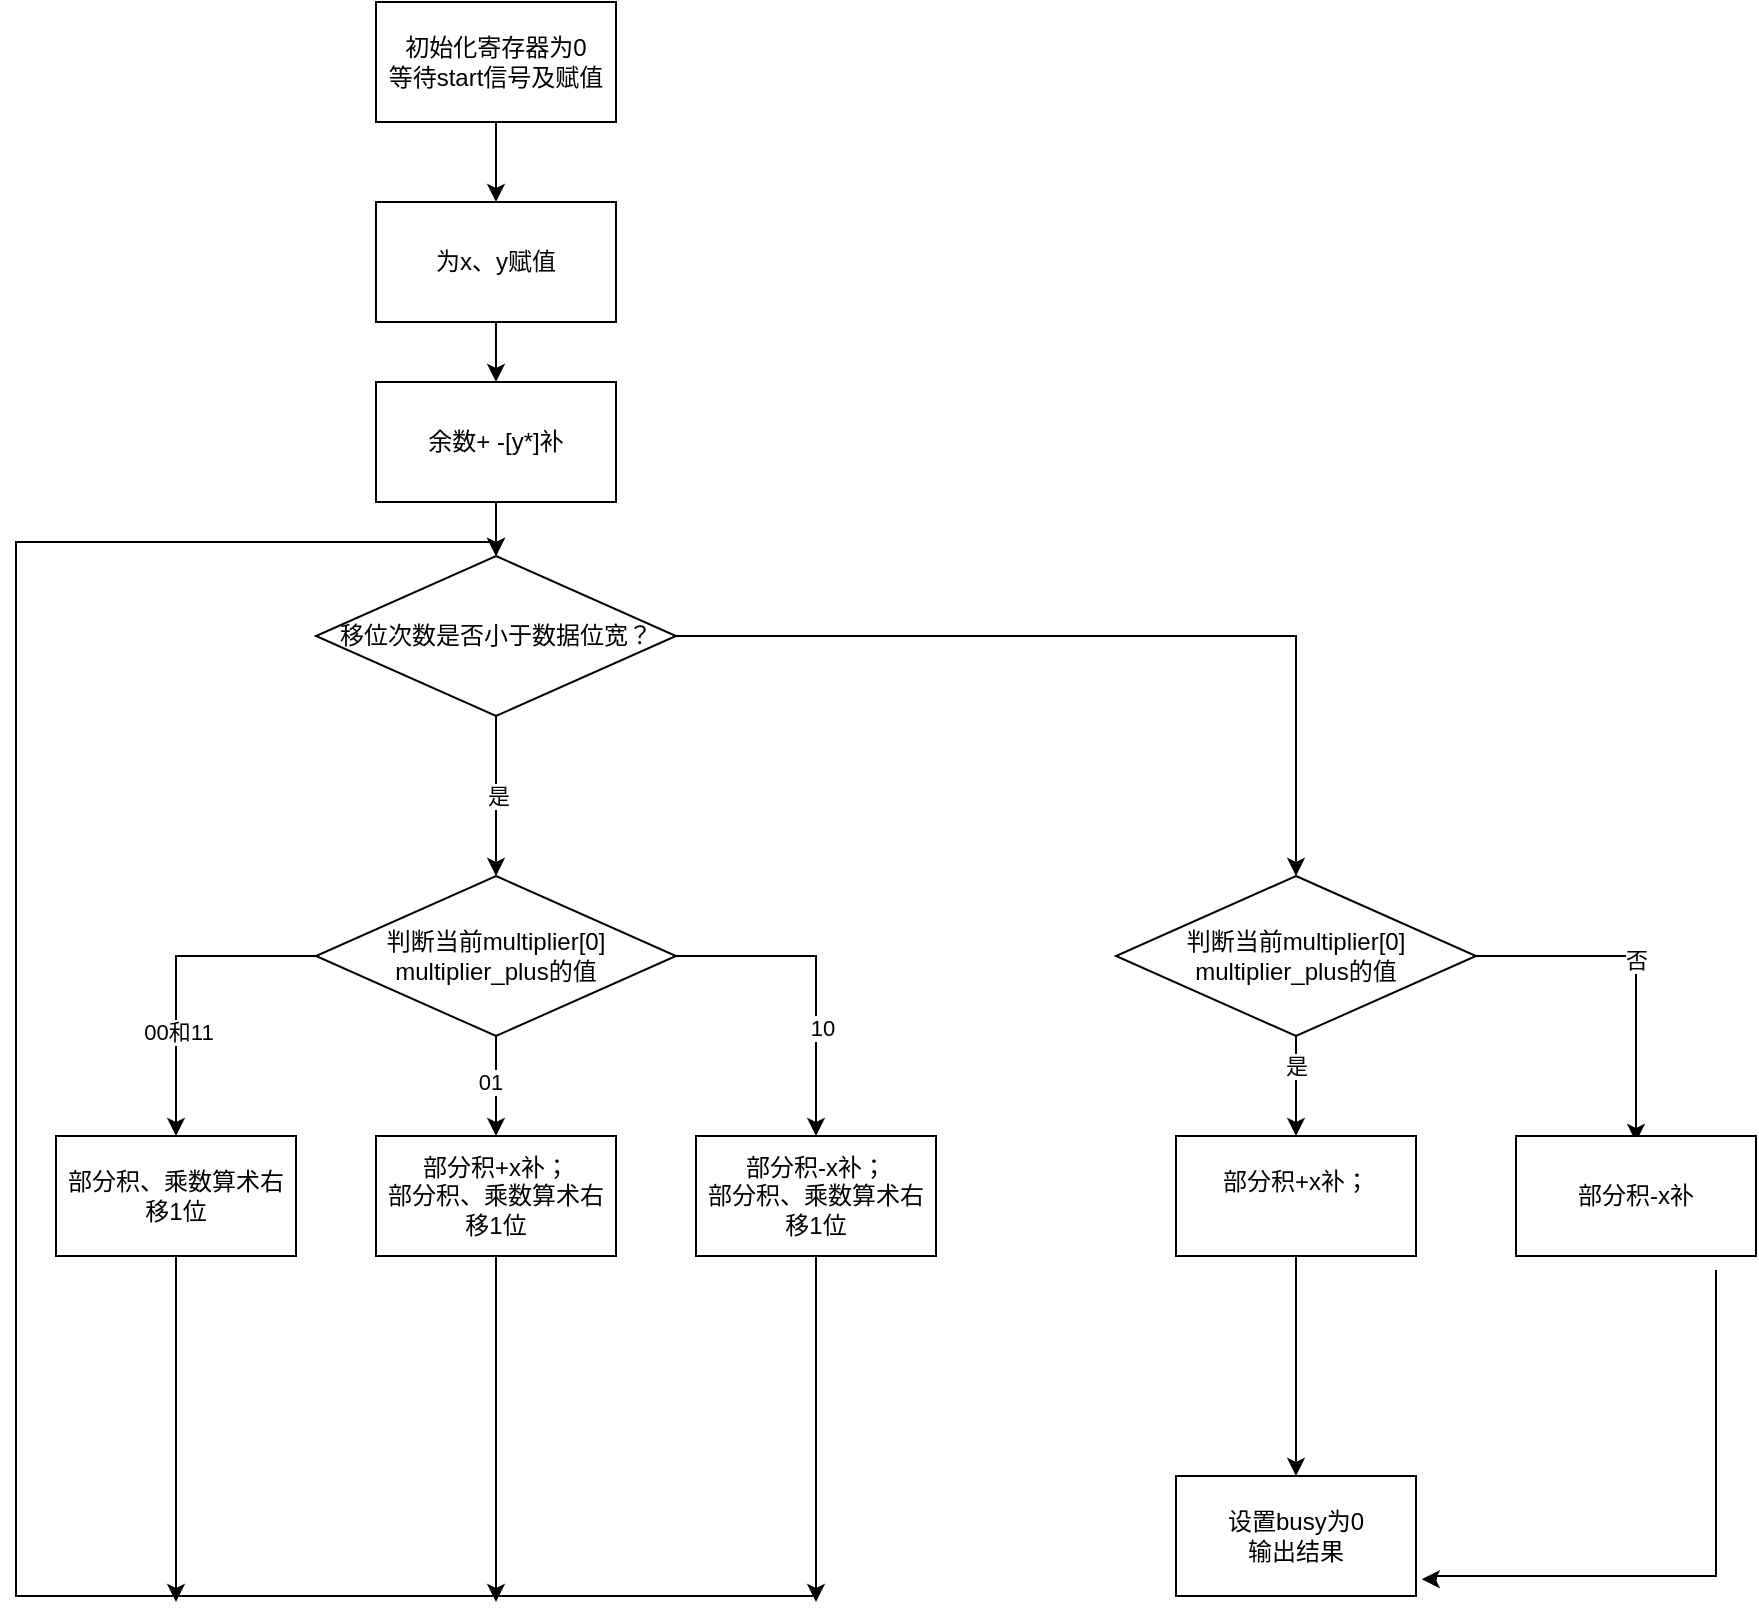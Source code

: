 <mxfile version="24.5.2" type="github">
  <diagram name="第 1 页" id="ti7OxOrkR3i0LKEO_s68">
    <mxGraphModel dx="2257" dy="1414" grid="1" gridSize="10" guides="1" tooltips="1" connect="1" arrows="1" fold="1" page="1" pageScale="1" pageWidth="1169" pageHeight="827" math="0" shadow="0">
      <root>
        <mxCell id="0" />
        <mxCell id="1" parent="0" />
        <mxCell id="pqfTvtI4yhCtLm114-ir-30" style="edgeStyle=orthogonalEdgeStyle;rounded=0;orthogonalLoop=1;jettySize=auto;html=1;exitX=0.5;exitY=1;exitDx=0;exitDy=0;entryX=0.5;entryY=0;entryDx=0;entryDy=0;" parent="1" source="pqfTvtI4yhCtLm114-ir-2" target="pqfTvtI4yhCtLm114-ir-13" edge="1">
          <mxGeometry relative="1" as="geometry" />
        </mxCell>
        <mxCell id="pqfTvtI4yhCtLm114-ir-31" value="01" style="edgeLabel;html=1;align=center;verticalAlign=middle;resizable=0;points=[];" parent="pqfTvtI4yhCtLm114-ir-30" vertex="1" connectable="0">
          <mxGeometry x="-0.084" y="-3" relative="1" as="geometry">
            <mxPoint as="offset" />
          </mxGeometry>
        </mxCell>
        <mxCell id="pqfTvtI4yhCtLm114-ir-32" style="edgeStyle=orthogonalEdgeStyle;rounded=0;orthogonalLoop=1;jettySize=auto;html=1;exitX=1;exitY=0.5;exitDx=0;exitDy=0;" parent="1" source="pqfTvtI4yhCtLm114-ir-2" target="pqfTvtI4yhCtLm114-ir-4" edge="1">
          <mxGeometry relative="1" as="geometry" />
        </mxCell>
        <mxCell id="pqfTvtI4yhCtLm114-ir-33" value="10" style="edgeLabel;html=1;align=center;verticalAlign=middle;resizable=0;points=[];" parent="pqfTvtI4yhCtLm114-ir-32" vertex="1" connectable="0">
          <mxGeometry x="0.324" y="3" relative="1" as="geometry">
            <mxPoint as="offset" />
          </mxGeometry>
        </mxCell>
        <mxCell id="NtWvuTqZHZV_7nu2-nWf-2" style="edgeStyle=orthogonalEdgeStyle;rounded=0;orthogonalLoop=1;jettySize=auto;html=1;" edge="1" parent="1" source="pqfTvtI4yhCtLm114-ir-2" target="NtWvuTqZHZV_7nu2-nWf-3">
          <mxGeometry relative="1" as="geometry">
            <mxPoint x="240" y="600" as="targetPoint" />
          </mxGeometry>
        </mxCell>
        <mxCell id="NtWvuTqZHZV_7nu2-nWf-4" value="00和11" style="edgeLabel;html=1;align=center;verticalAlign=middle;resizable=0;points=[];" vertex="1" connectable="0" parent="NtWvuTqZHZV_7nu2-nWf-2">
          <mxGeometry x="0.348" y="1" relative="1" as="geometry">
            <mxPoint as="offset" />
          </mxGeometry>
        </mxCell>
        <mxCell id="pqfTvtI4yhCtLm114-ir-2" value="判断当前multiplier[0] multiplier_plus的值" style="rhombus;whiteSpace=wrap;html=1;rounded=0;" parent="1" vertex="1">
          <mxGeometry x="310" y="467" width="180" height="80" as="geometry" />
        </mxCell>
        <mxCell id="pqfTvtI4yhCtLm114-ir-48" style="edgeStyle=orthogonalEdgeStyle;rounded=0;orthogonalLoop=1;jettySize=auto;html=1;exitX=0.5;exitY=1;exitDx=0;exitDy=0;" parent="1" source="pqfTvtI4yhCtLm114-ir-4" edge="1">
          <mxGeometry relative="1" as="geometry">
            <mxPoint x="560" y="830" as="targetPoint" />
          </mxGeometry>
        </mxCell>
        <mxCell id="pqfTvtI4yhCtLm114-ir-4" value="部分积-x补；&lt;div&gt;部分积、乘数算术右移1位&lt;/div&gt;" style="whiteSpace=wrap;html=1;rounded=0;" parent="1" vertex="1">
          <mxGeometry x="500" y="597" width="120" height="60" as="geometry" />
        </mxCell>
        <mxCell id="pqfTvtI4yhCtLm114-ir-49" style="edgeStyle=orthogonalEdgeStyle;rounded=0;orthogonalLoop=1;jettySize=auto;html=1;exitX=0.5;exitY=1;exitDx=0;exitDy=0;" parent="1" source="pqfTvtI4yhCtLm114-ir-13" edge="1">
          <mxGeometry relative="1" as="geometry">
            <mxPoint x="400" y="830" as="targetPoint" />
          </mxGeometry>
        </mxCell>
        <mxCell id="pqfTvtI4yhCtLm114-ir-13" value="部分积+x补；&lt;div&gt;部分积、乘数算术右移1位&lt;/div&gt;" style="rounded=0;whiteSpace=wrap;html=1;" parent="1" vertex="1">
          <mxGeometry x="340" y="597" width="120" height="60" as="geometry" />
        </mxCell>
        <mxCell id="pqfTvtI4yhCtLm114-ir-50" style="edgeStyle=orthogonalEdgeStyle;rounded=0;orthogonalLoop=1;jettySize=auto;html=1;exitX=0.5;exitY=1;exitDx=0;exitDy=0;entryX=0.5;entryY=0;entryDx=0;entryDy=0;" parent="1" source="pqfTvtI4yhCtLm114-ir-18" target="pqfTvtI4yhCtLm114-ir-2" edge="1">
          <mxGeometry relative="1" as="geometry" />
        </mxCell>
        <mxCell id="pqfTvtI4yhCtLm114-ir-51" value="是" style="edgeLabel;html=1;align=center;verticalAlign=middle;resizable=0;points=[];" parent="pqfTvtI4yhCtLm114-ir-50" vertex="1" connectable="0">
          <mxGeometry y="1" relative="1" as="geometry">
            <mxPoint as="offset" />
          </mxGeometry>
        </mxCell>
        <mxCell id="pqfTvtI4yhCtLm114-ir-53" style="edgeStyle=orthogonalEdgeStyle;rounded=0;orthogonalLoop=1;jettySize=auto;html=1;exitX=1;exitY=0.5;exitDx=0;exitDy=0;" parent="1" source="pqfTvtI4yhCtLm114-ir-18" target="pqfTvtI4yhCtLm114-ir-54" edge="1">
          <mxGeometry relative="1" as="geometry">
            <mxPoint x="840" y="477" as="targetPoint" />
            <Array as="points">
              <mxPoint x="800" y="347" />
            </Array>
          </mxGeometry>
        </mxCell>
        <mxCell id="pqfTvtI4yhCtLm114-ir-18" value="移位次数是否小于数据位宽？" style="rhombus;whiteSpace=wrap;html=1;" parent="1" vertex="1">
          <mxGeometry x="310" y="307" width="180" height="80" as="geometry" />
        </mxCell>
        <mxCell id="pqfTvtI4yhCtLm114-ir-66" style="edgeStyle=orthogonalEdgeStyle;rounded=0;orthogonalLoop=1;jettySize=auto;html=1;entryX=0.5;entryY=0;entryDx=0;entryDy=0;" parent="1" source="pqfTvtI4yhCtLm114-ir-21" target="pqfTvtI4yhCtLm114-ir-18" edge="1">
          <mxGeometry relative="1" as="geometry" />
        </mxCell>
        <mxCell id="pqfTvtI4yhCtLm114-ir-21" value="余数+ -[y*]补" style="rounded=0;whiteSpace=wrap;html=1;" parent="1" vertex="1">
          <mxGeometry x="340" y="220" width="120" height="60" as="geometry" />
        </mxCell>
        <mxCell id="pqfTvtI4yhCtLm114-ir-64" style="edgeStyle=orthogonalEdgeStyle;rounded=0;orthogonalLoop=1;jettySize=auto;html=1;exitX=0.5;exitY=1;exitDx=0;exitDy=0;" parent="1" target="pqfTvtI4yhCtLm114-ir-18" edge="1">
          <mxGeometry relative="1" as="geometry">
            <mxPoint x="400" y="310" as="targetPoint" />
            <Array as="points">
              <mxPoint x="560" y="827" />
              <mxPoint x="160" y="827" />
              <mxPoint x="160" y="300" />
              <mxPoint x="400" y="300" />
            </Array>
            <mxPoint x="560" y="737" as="sourcePoint" />
          </mxGeometry>
        </mxCell>
        <mxCell id="pqfTvtI4yhCtLm114-ir-57" style="edgeStyle=orthogonalEdgeStyle;rounded=0;orthogonalLoop=1;jettySize=auto;html=1;exitX=0.5;exitY=1;exitDx=0;exitDy=0;entryX=0.5;entryY=0;entryDx=0;entryDy=0;" parent="1" source="pqfTvtI4yhCtLm114-ir-54" target="pqfTvtI4yhCtLm114-ir-56" edge="1">
          <mxGeometry relative="1" as="geometry" />
        </mxCell>
        <mxCell id="pqfTvtI4yhCtLm114-ir-58" value="是" style="edgeLabel;html=1;align=center;verticalAlign=middle;resizable=0;points=[];" parent="pqfTvtI4yhCtLm114-ir-57" vertex="1" connectable="0">
          <mxGeometry x="-0.401" relative="1" as="geometry">
            <mxPoint as="offset" />
          </mxGeometry>
        </mxCell>
        <mxCell id="pqfTvtI4yhCtLm114-ir-61" style="edgeStyle=orthogonalEdgeStyle;rounded=0;orthogonalLoop=1;jettySize=auto;html=1;" parent="1" source="pqfTvtI4yhCtLm114-ir-54" edge="1">
          <mxGeometry relative="1" as="geometry">
            <Array as="points">
              <mxPoint x="970" y="507" />
            </Array>
            <mxPoint x="970" y="600" as="targetPoint" />
          </mxGeometry>
        </mxCell>
        <mxCell id="pqfTvtI4yhCtLm114-ir-62" value="否" style="edgeLabel;html=1;align=center;verticalAlign=middle;resizable=0;points=[];" parent="pqfTvtI4yhCtLm114-ir-61" vertex="1" connectable="0">
          <mxGeometry x="-0.057" relative="1" as="geometry">
            <mxPoint as="offset" />
          </mxGeometry>
        </mxCell>
        <mxCell id="pqfTvtI4yhCtLm114-ir-54" value="判断当前multiplier[0] multiplier_plus的值" style="rhombus;whiteSpace=wrap;html=1;" parent="1" vertex="1">
          <mxGeometry x="710" y="467" width="180" height="80" as="geometry" />
        </mxCell>
        <mxCell id="pqfTvtI4yhCtLm114-ir-59" style="edgeStyle=orthogonalEdgeStyle;rounded=0;orthogonalLoop=1;jettySize=auto;html=1;exitX=0.5;exitY=1;exitDx=0;exitDy=0;" parent="1" source="pqfTvtI4yhCtLm114-ir-56" target="pqfTvtI4yhCtLm114-ir-60" edge="1">
          <mxGeometry relative="1" as="geometry">
            <mxPoint x="850" y="747" as="targetPoint" />
          </mxGeometry>
        </mxCell>
        <mxCell id="pqfTvtI4yhCtLm114-ir-56" value="部分积+x补；&lt;div&gt;&lt;br&gt;&lt;/div&gt;" style="rounded=0;whiteSpace=wrap;html=1;" parent="1" vertex="1">
          <mxGeometry x="740" y="597" width="120" height="60" as="geometry" />
        </mxCell>
        <mxCell id="pqfTvtI4yhCtLm114-ir-60" value="设置busy为0&lt;div&gt;输出结果&lt;/div&gt;" style="rounded=0;whiteSpace=wrap;html=1;" parent="1" vertex="1">
          <mxGeometry x="740" y="767" width="120" height="60" as="geometry" />
        </mxCell>
        <mxCell id="pqfTvtI4yhCtLm114-ir-67" style="edgeStyle=orthogonalEdgeStyle;rounded=0;orthogonalLoop=1;jettySize=auto;html=1;exitX=0.5;exitY=1;exitDx=0;exitDy=0;" parent="1" source="pqfTvtI4yhCtLm114-ir-65" target="pqfTvtI4yhCtLm114-ir-68" edge="1">
          <mxGeometry relative="1" as="geometry">
            <mxPoint x="400.176" y="140.0" as="targetPoint" />
          </mxGeometry>
        </mxCell>
        <mxCell id="pqfTvtI4yhCtLm114-ir-65" value="初始化寄存器为0&lt;div&gt;等待start信号及赋值&lt;/div&gt;" style="rounded=0;whiteSpace=wrap;html=1;" parent="1" vertex="1">
          <mxGeometry x="340" y="30" width="120" height="60" as="geometry" />
        </mxCell>
        <mxCell id="pqfTvtI4yhCtLm114-ir-69" style="edgeStyle=orthogonalEdgeStyle;rounded=0;orthogonalLoop=1;jettySize=auto;html=1;exitX=0.5;exitY=1;exitDx=0;exitDy=0;entryX=0.5;entryY=0;entryDx=0;entryDy=0;" parent="1" source="pqfTvtI4yhCtLm114-ir-68" target="pqfTvtI4yhCtLm114-ir-21" edge="1">
          <mxGeometry relative="1" as="geometry" />
        </mxCell>
        <mxCell id="pqfTvtI4yhCtLm114-ir-68" value="为x、y赋值" style="rounded=0;whiteSpace=wrap;html=1;" parent="1" vertex="1">
          <mxGeometry x="339.996" y="130.0" width="120" height="60" as="geometry" />
        </mxCell>
        <mxCell id="NtWvuTqZHZV_7nu2-nWf-5" style="edgeStyle=orthogonalEdgeStyle;rounded=0;orthogonalLoop=1;jettySize=auto;html=1;" edge="1" parent="1" source="NtWvuTqZHZV_7nu2-nWf-3">
          <mxGeometry relative="1" as="geometry">
            <mxPoint x="240" y="830" as="targetPoint" />
          </mxGeometry>
        </mxCell>
        <mxCell id="NtWvuTqZHZV_7nu2-nWf-3" value="部分积、乘数算术右移1位" style="rounded=0;whiteSpace=wrap;html=1;" vertex="1" parent="1">
          <mxGeometry x="180" y="597" width="120" height="60" as="geometry" />
        </mxCell>
        <mxCell id="NtWvuTqZHZV_7nu2-nWf-7" style="edgeStyle=orthogonalEdgeStyle;rounded=0;orthogonalLoop=1;jettySize=auto;html=1;entryX=1.024;entryY=0.86;entryDx=0;entryDy=0;entryPerimeter=0;" edge="1" parent="1" target="pqfTvtI4yhCtLm114-ir-60">
          <mxGeometry relative="1" as="geometry">
            <mxPoint x="870" y="820" as="targetPoint" />
            <mxPoint x="1009.99" y="664" as="sourcePoint" />
            <Array as="points">
              <mxPoint x="1010" y="817" />
              <mxPoint x="870" y="817" />
              <mxPoint x="870" y="819" />
            </Array>
          </mxGeometry>
        </mxCell>
        <mxCell id="NtWvuTqZHZV_7nu2-nWf-6" value="部分积-x补" style="rounded=0;whiteSpace=wrap;html=1;" vertex="1" parent="1">
          <mxGeometry x="910" y="597" width="120" height="60" as="geometry" />
        </mxCell>
      </root>
    </mxGraphModel>
  </diagram>
</mxfile>
